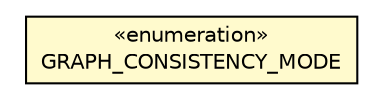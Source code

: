 #!/usr/local/bin/dot
#
# Class diagram 
# Generated by UMLGraph version R5_6-24-gf6e263 (http://www.umlgraph.org/)
#

digraph G {
	edge [fontname="Helvetica",fontsize=10,labelfontname="Helvetica",labelfontsize=10];
	node [fontname="Helvetica",fontsize=10,shape=plaintext];
	nodesep=0.25;
	ranksep=0.5;
	// com.orientechnologies.orient.graph.sql.OGraphCommandExecutorSQLFactory.GRAPH_CONSISTENCY_MODE
	c3678950 [label=<<table title="com.orientechnologies.orient.graph.sql.OGraphCommandExecutorSQLFactory.GRAPH_CONSISTENCY_MODE" border="0" cellborder="1" cellspacing="0" cellpadding="2" port="p" bgcolor="lemonChiffon" href="./OGraphCommandExecutorSQLFactory.GRAPH_CONSISTENCY_MODE.html">
		<tr><td><table border="0" cellspacing="0" cellpadding="1">
<tr><td align="center" balign="center"> &#171;enumeration&#187; </td></tr>
<tr><td align="center" balign="center"> GRAPH_CONSISTENCY_MODE </td></tr>
		</table></td></tr>
		</table>>, URL="./OGraphCommandExecutorSQLFactory.GRAPH_CONSISTENCY_MODE.html", fontname="Helvetica", fontcolor="black", fontsize=10.0];
}

